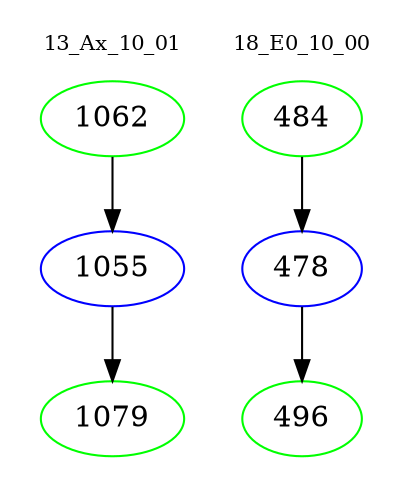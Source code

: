 digraph{
subgraph cluster_0 {
color = white
label = "13_Ax_10_01";
fontsize=10;
T0_1062 [label="1062", color="green"]
T0_1062 -> T0_1055 [color="black"]
T0_1055 [label="1055", color="blue"]
T0_1055 -> T0_1079 [color="black"]
T0_1079 [label="1079", color="green"]
}
subgraph cluster_1 {
color = white
label = "18_E0_10_00";
fontsize=10;
T1_484 [label="484", color="green"]
T1_484 -> T1_478 [color="black"]
T1_478 [label="478", color="blue"]
T1_478 -> T1_496 [color="black"]
T1_496 [label="496", color="green"]
}
}
